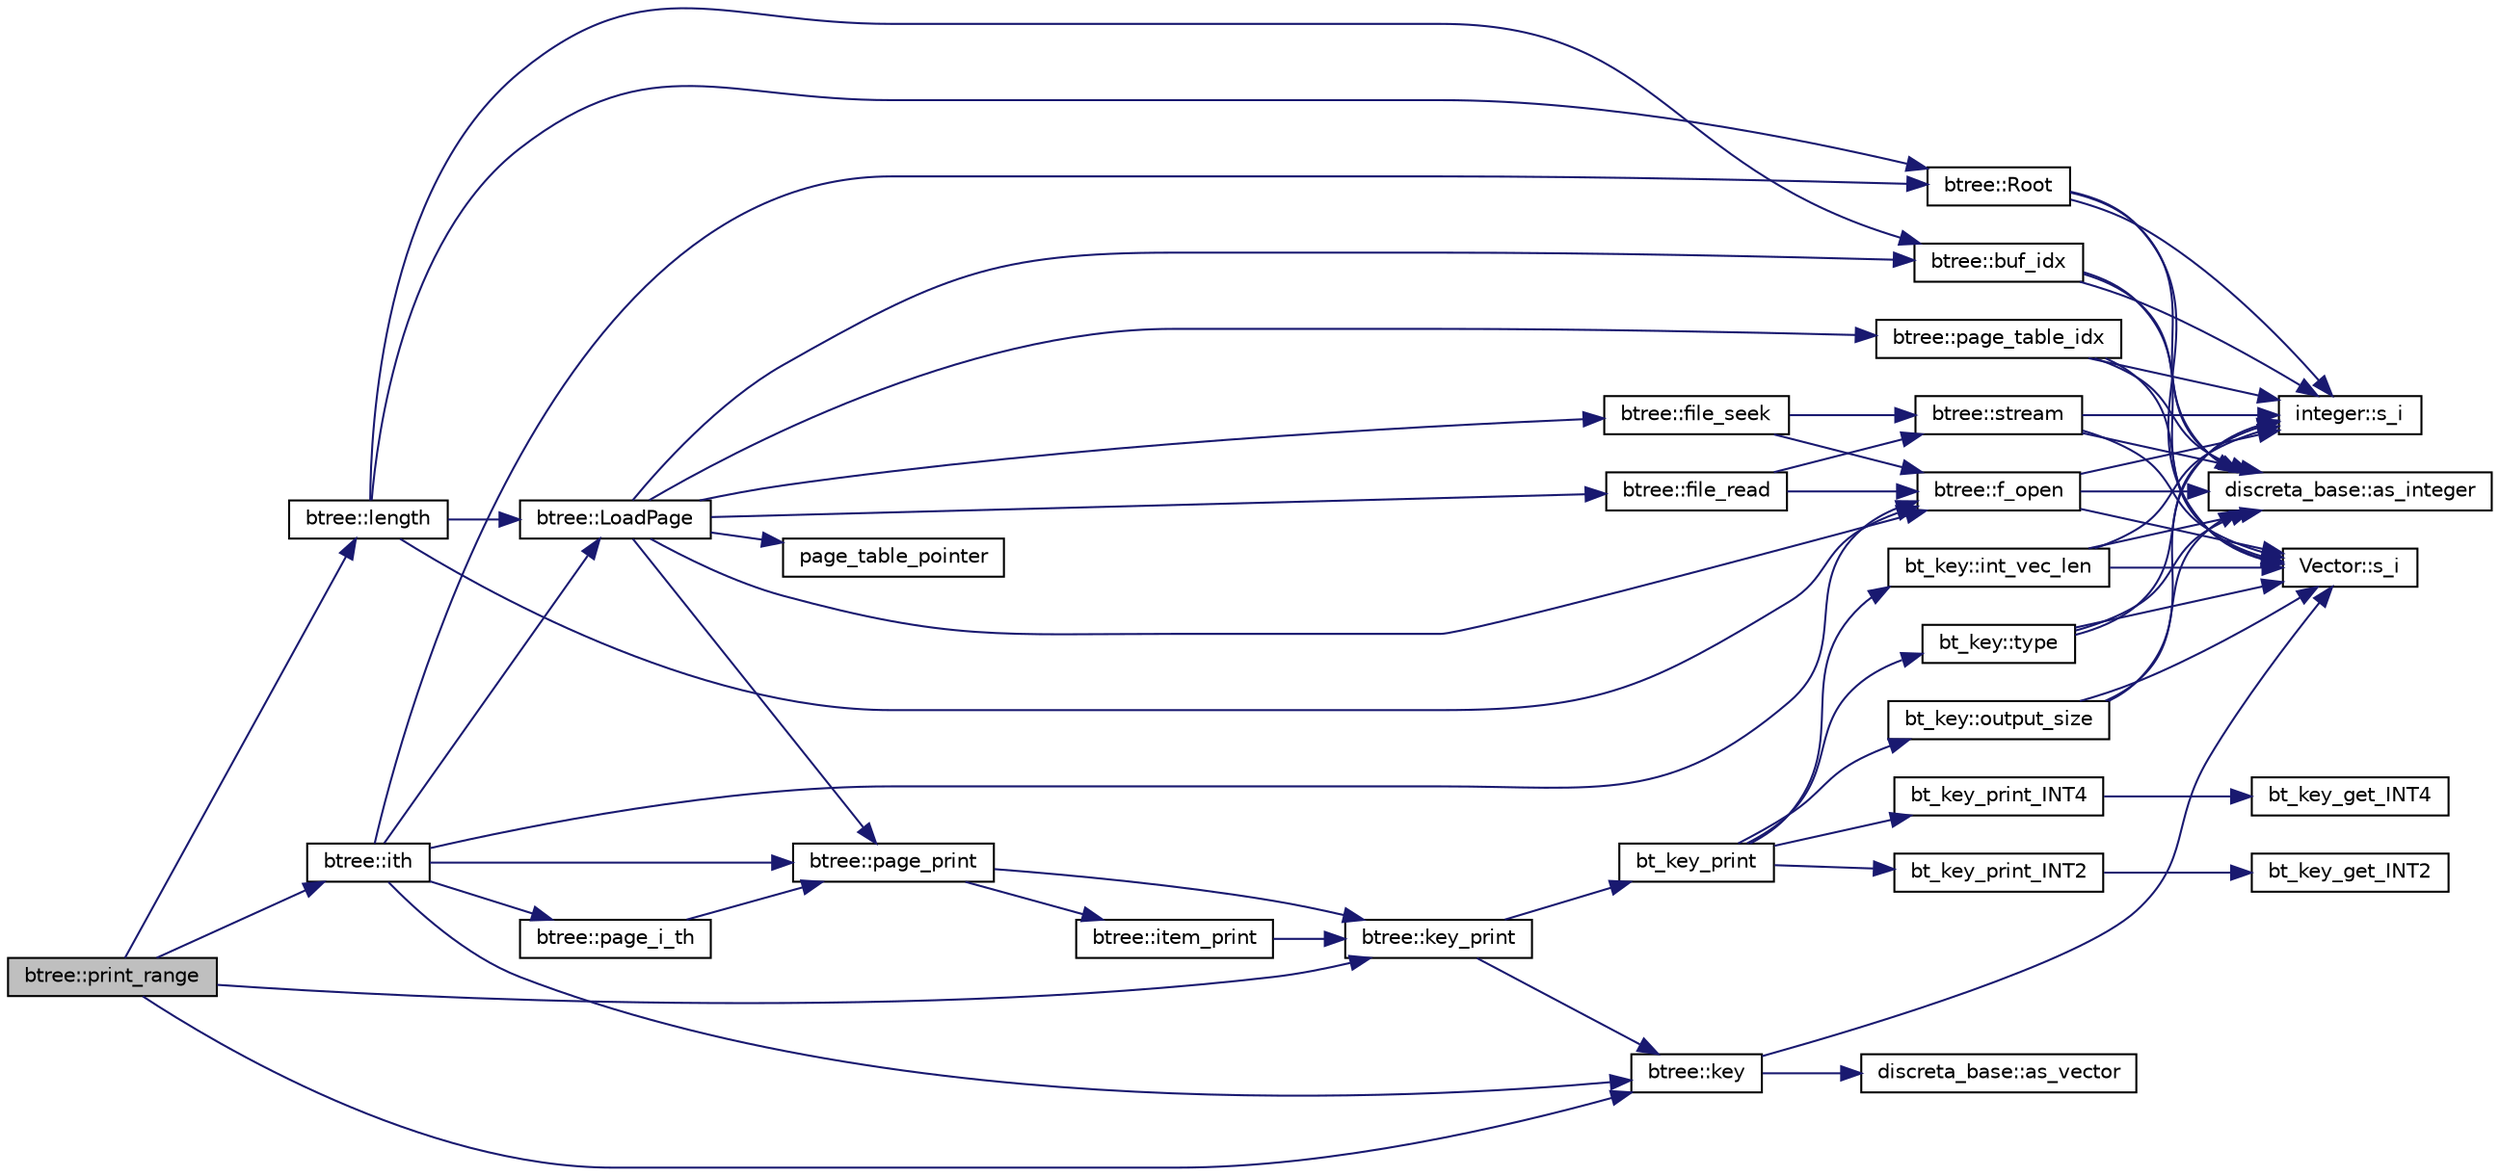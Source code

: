 digraph "btree::print_range"
{
  edge [fontname="Helvetica",fontsize="10",labelfontname="Helvetica",labelfontsize="10"];
  node [fontname="Helvetica",fontsize="10",shape=record];
  rankdir="LR";
  Node3289 [label="btree::print_range",height=0.2,width=0.4,color="black", fillcolor="grey75", style="filled", fontcolor="black"];
  Node3289 -> Node3290 [color="midnightblue",fontsize="10",style="solid",fontname="Helvetica"];
  Node3290 [label="btree::key",height=0.2,width=0.4,color="black", fillcolor="white", style="filled",URL="$dd/db0/classbtree.html#abc561b2c60acc5a699637b7eb2549503"];
  Node3290 -> Node3291 [color="midnightblue",fontsize="10",style="solid",fontname="Helvetica"];
  Node3291 [label="Vector::s_i",height=0.2,width=0.4,color="black", fillcolor="white", style="filled",URL="$d5/db2/class_vector.html#a1c4fe1752523df8119f70dd550244871"];
  Node3290 -> Node3292 [color="midnightblue",fontsize="10",style="solid",fontname="Helvetica"];
  Node3292 [label="discreta_base::as_vector",height=0.2,width=0.4,color="black", fillcolor="white", style="filled",URL="$d7/d71/classdiscreta__base.html#a7bdd6cae39c380b128ee9e17e42cf020"];
  Node3289 -> Node3293 [color="midnightblue",fontsize="10",style="solid",fontname="Helvetica"];
  Node3293 [label="btree::length",height=0.2,width=0.4,color="black", fillcolor="white", style="filled",URL="$dd/db0/classbtree.html#ac75ef7763f81f808bdf266f12d1fa137"];
  Node3293 -> Node3294 [color="midnightblue",fontsize="10",style="solid",fontname="Helvetica"];
  Node3294 [label="btree::f_open",height=0.2,width=0.4,color="black", fillcolor="white", style="filled",URL="$dd/db0/classbtree.html#a192d74607f02ea8e0ad631d6e6fd6704"];
  Node3294 -> Node3291 [color="midnightblue",fontsize="10",style="solid",fontname="Helvetica"];
  Node3294 -> Node3295 [color="midnightblue",fontsize="10",style="solid",fontname="Helvetica"];
  Node3295 [label="discreta_base::as_integer",height=0.2,width=0.4,color="black", fillcolor="white", style="filled",URL="$d7/d71/classdiscreta__base.html#a00d7691eaf874fd283d942692fe8dd26"];
  Node3294 -> Node3296 [color="midnightblue",fontsize="10",style="solid",fontname="Helvetica"];
  Node3296 [label="integer::s_i",height=0.2,width=0.4,color="black", fillcolor="white", style="filled",URL="$d0/de5/classinteger.html#adf28e9f94d4c844adaa950deeb80b904"];
  Node3293 -> Node3297 [color="midnightblue",fontsize="10",style="solid",fontname="Helvetica"];
  Node3297 [label="btree::buf_idx",height=0.2,width=0.4,color="black", fillcolor="white", style="filled",URL="$dd/db0/classbtree.html#a6a928fc93c93d8b5a83ad1ba699b453e"];
  Node3297 -> Node3291 [color="midnightblue",fontsize="10",style="solid",fontname="Helvetica"];
  Node3297 -> Node3295 [color="midnightblue",fontsize="10",style="solid",fontname="Helvetica"];
  Node3297 -> Node3296 [color="midnightblue",fontsize="10",style="solid",fontname="Helvetica"];
  Node3293 -> Node3298 [color="midnightblue",fontsize="10",style="solid",fontname="Helvetica"];
  Node3298 [label="btree::Root",height=0.2,width=0.4,color="black", fillcolor="white", style="filled",URL="$dd/db0/classbtree.html#a2fd65be715ab94bf4a764c4f582a642b"];
  Node3298 -> Node3291 [color="midnightblue",fontsize="10",style="solid",fontname="Helvetica"];
  Node3298 -> Node3295 [color="midnightblue",fontsize="10",style="solid",fontname="Helvetica"];
  Node3298 -> Node3296 [color="midnightblue",fontsize="10",style="solid",fontname="Helvetica"];
  Node3293 -> Node3299 [color="midnightblue",fontsize="10",style="solid",fontname="Helvetica"];
  Node3299 [label="btree::LoadPage",height=0.2,width=0.4,color="black", fillcolor="white", style="filled",URL="$dd/db0/classbtree.html#a29d23b8b151b6b793aa1184ca6ccc947"];
  Node3299 -> Node3294 [color="midnightblue",fontsize="10",style="solid",fontname="Helvetica"];
  Node3299 -> Node3297 [color="midnightblue",fontsize="10",style="solid",fontname="Helvetica"];
  Node3299 -> Node3300 [color="midnightblue",fontsize="10",style="solid",fontname="Helvetica"];
  Node3300 [label="page_table_pointer",height=0.2,width=0.4,color="black", fillcolor="white", style="filled",URL="$d9/d60/discreta_8h.html#a53208086adbea2817fe45f917410d9d0"];
  Node3299 -> Node3301 [color="midnightblue",fontsize="10",style="solid",fontname="Helvetica"];
  Node3301 [label="btree::page_table_idx",height=0.2,width=0.4,color="black", fillcolor="white", style="filled",URL="$dd/db0/classbtree.html#abc6a6f309e4c61cb5a7f4c4a248d384d"];
  Node3301 -> Node3291 [color="midnightblue",fontsize="10",style="solid",fontname="Helvetica"];
  Node3301 -> Node3295 [color="midnightblue",fontsize="10",style="solid",fontname="Helvetica"];
  Node3301 -> Node3296 [color="midnightblue",fontsize="10",style="solid",fontname="Helvetica"];
  Node3299 -> Node3302 [color="midnightblue",fontsize="10",style="solid",fontname="Helvetica"];
  Node3302 [label="btree::file_seek",height=0.2,width=0.4,color="black", fillcolor="white", style="filled",URL="$dd/db0/classbtree.html#a829c985973c7c164fda2d81398e13504"];
  Node3302 -> Node3294 [color="midnightblue",fontsize="10",style="solid",fontname="Helvetica"];
  Node3302 -> Node3303 [color="midnightblue",fontsize="10",style="solid",fontname="Helvetica"];
  Node3303 [label="btree::stream",height=0.2,width=0.4,color="black", fillcolor="white", style="filled",URL="$dd/db0/classbtree.html#af99e68df8c3674b7d77ed80a8bbcffac"];
  Node3303 -> Node3291 [color="midnightblue",fontsize="10",style="solid",fontname="Helvetica"];
  Node3303 -> Node3295 [color="midnightblue",fontsize="10",style="solid",fontname="Helvetica"];
  Node3303 -> Node3296 [color="midnightblue",fontsize="10",style="solid",fontname="Helvetica"];
  Node3299 -> Node3304 [color="midnightblue",fontsize="10",style="solid",fontname="Helvetica"];
  Node3304 [label="btree::file_read",height=0.2,width=0.4,color="black", fillcolor="white", style="filled",URL="$dd/db0/classbtree.html#ab0b9bbc01c3d3836048934e90aec5f6c"];
  Node3304 -> Node3294 [color="midnightblue",fontsize="10",style="solid",fontname="Helvetica"];
  Node3304 -> Node3303 [color="midnightblue",fontsize="10",style="solid",fontname="Helvetica"];
  Node3299 -> Node3305 [color="midnightblue",fontsize="10",style="solid",fontname="Helvetica"];
  Node3305 [label="btree::page_print",height=0.2,width=0.4,color="black", fillcolor="white", style="filled",URL="$dd/db0/classbtree.html#ae6ffbcdff58a0c738d1a0e27a963da5d"];
  Node3305 -> Node3306 [color="midnightblue",fontsize="10",style="solid",fontname="Helvetica"];
  Node3306 [label="btree::item_print",height=0.2,width=0.4,color="black", fillcolor="white", style="filled",URL="$dd/db0/classbtree.html#aca05a17e852f911cf7b1a971e7e7ad08"];
  Node3306 -> Node3307 [color="midnightblue",fontsize="10",style="solid",fontname="Helvetica"];
  Node3307 [label="btree::key_print",height=0.2,width=0.4,color="black", fillcolor="white", style="filled",URL="$dd/db0/classbtree.html#a4d527d5afa4891a2fa69fc1a07c48627"];
  Node3307 -> Node3308 [color="midnightblue",fontsize="10",style="solid",fontname="Helvetica"];
  Node3308 [label="bt_key_print",height=0.2,width=0.4,color="black", fillcolor="white", style="filled",URL="$d0/db3/bt__key_8_c.html#a14b2a3662044cca4e54d45f271c947aa"];
  Node3308 -> Node3309 [color="midnightblue",fontsize="10",style="solid",fontname="Helvetica"];
  Node3309 [label="bt_key::type",height=0.2,width=0.4,color="black", fillcolor="white", style="filled",URL="$d1/de5/classbt__key.html#ae788a415a20f75fe7160408a055bb33f"];
  Node3309 -> Node3291 [color="midnightblue",fontsize="10",style="solid",fontname="Helvetica"];
  Node3309 -> Node3295 [color="midnightblue",fontsize="10",style="solid",fontname="Helvetica"];
  Node3309 -> Node3296 [color="midnightblue",fontsize="10",style="solid",fontname="Helvetica"];
  Node3308 -> Node3310 [color="midnightblue",fontsize="10",style="solid",fontname="Helvetica"];
  Node3310 [label="bt_key::output_size",height=0.2,width=0.4,color="black", fillcolor="white", style="filled",URL="$d1/de5/classbt__key.html#acb48f95d030f62c56051d0cd6e013394"];
  Node3310 -> Node3291 [color="midnightblue",fontsize="10",style="solid",fontname="Helvetica"];
  Node3310 -> Node3295 [color="midnightblue",fontsize="10",style="solid",fontname="Helvetica"];
  Node3310 -> Node3296 [color="midnightblue",fontsize="10",style="solid",fontname="Helvetica"];
  Node3308 -> Node3311 [color="midnightblue",fontsize="10",style="solid",fontname="Helvetica"];
  Node3311 [label="bt_key_print_INT4",height=0.2,width=0.4,color="black", fillcolor="white", style="filled",URL="$d0/db3/bt__key_8_c.html#ad752d162f10144228c321f41fb5b8bdd"];
  Node3311 -> Node3312 [color="midnightblue",fontsize="10",style="solid",fontname="Helvetica"];
  Node3312 [label="bt_key_get_INT4",height=0.2,width=0.4,color="black", fillcolor="white", style="filled",URL="$d0/db3/bt__key_8_c.html#ae2728a8a265629876b486504625977fa"];
  Node3308 -> Node3313 [color="midnightblue",fontsize="10",style="solid",fontname="Helvetica"];
  Node3313 [label="bt_key_print_INT2",height=0.2,width=0.4,color="black", fillcolor="white", style="filled",URL="$d0/db3/bt__key_8_c.html#a557e01620ef554044797f4e097ba0924"];
  Node3313 -> Node3314 [color="midnightblue",fontsize="10",style="solid",fontname="Helvetica"];
  Node3314 [label="bt_key_get_INT2",height=0.2,width=0.4,color="black", fillcolor="white", style="filled",URL="$d0/db3/bt__key_8_c.html#a6a73c042fa4b7f530a244c4fc6c9e8f2"];
  Node3308 -> Node3315 [color="midnightblue",fontsize="10",style="solid",fontname="Helvetica"];
  Node3315 [label="bt_key::int_vec_len",height=0.2,width=0.4,color="black", fillcolor="white", style="filled",URL="$d1/de5/classbt__key.html#ac8e43906f79bacf330fa1726925b7e37"];
  Node3315 -> Node3291 [color="midnightblue",fontsize="10",style="solid",fontname="Helvetica"];
  Node3315 -> Node3295 [color="midnightblue",fontsize="10",style="solid",fontname="Helvetica"];
  Node3315 -> Node3296 [color="midnightblue",fontsize="10",style="solid",fontname="Helvetica"];
  Node3307 -> Node3290 [color="midnightblue",fontsize="10",style="solid",fontname="Helvetica"];
  Node3305 -> Node3307 [color="midnightblue",fontsize="10",style="solid",fontname="Helvetica"];
  Node3289 -> Node3316 [color="midnightblue",fontsize="10",style="solid",fontname="Helvetica"];
  Node3316 [label="btree::ith",height=0.2,width=0.4,color="black", fillcolor="white", style="filled",URL="$dd/db0/classbtree.html#aba50733eb0d292c2fd103cd6721cc1d6"];
  Node3316 -> Node3294 [color="midnightblue",fontsize="10",style="solid",fontname="Helvetica"];
  Node3316 -> Node3298 [color="midnightblue",fontsize="10",style="solid",fontname="Helvetica"];
  Node3316 -> Node3299 [color="midnightblue",fontsize="10",style="solid",fontname="Helvetica"];
  Node3316 -> Node3305 [color="midnightblue",fontsize="10",style="solid",fontname="Helvetica"];
  Node3316 -> Node3317 [color="midnightblue",fontsize="10",style="solid",fontname="Helvetica"];
  Node3317 [label="btree::page_i_th",height=0.2,width=0.4,color="black", fillcolor="white", style="filled",URL="$dd/db0/classbtree.html#a46150b5fbb59f760f6269ce559b38525"];
  Node3317 -> Node3305 [color="midnightblue",fontsize="10",style="solid",fontname="Helvetica"];
  Node3316 -> Node3290 [color="midnightblue",fontsize="10",style="solid",fontname="Helvetica"];
  Node3289 -> Node3307 [color="midnightblue",fontsize="10",style="solid",fontname="Helvetica"];
}

